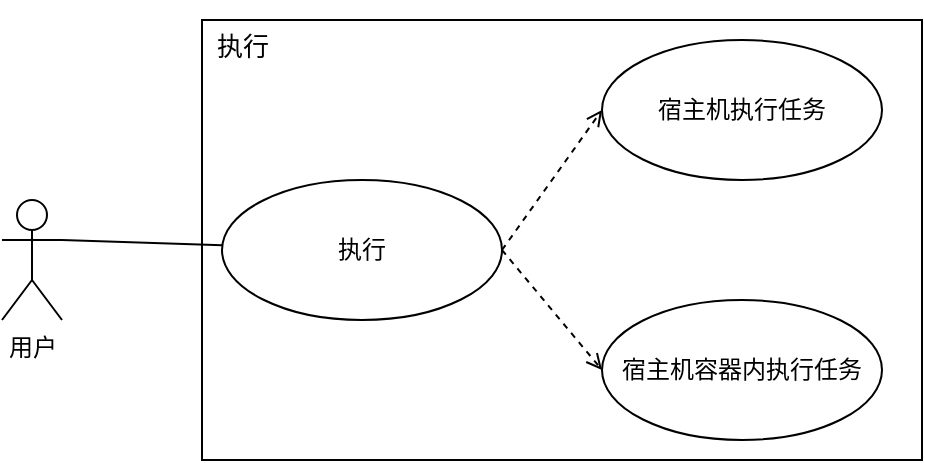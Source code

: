 <mxfile version="21.6.5" type="github">
  <diagram name="第 1 页" id="Wlc3cWirUaBo6eCYiLzQ">
    <mxGraphModel dx="954" dy="458" grid="1" gridSize="10" guides="1" tooltips="1" connect="1" arrows="1" fold="1" page="1" pageScale="1" pageWidth="827" pageHeight="1169" math="0" shadow="0">
      <root>
        <mxCell id="0" />
        <mxCell id="1" parent="0" />
        <mxCell id="9OCXfGyJd7EGRNS2_9ro-1" value="" style="rounded=0;whiteSpace=wrap;html=1;" vertex="1" parent="1">
          <mxGeometry x="250" y="100" width="360" height="220" as="geometry" />
        </mxCell>
        <mxCell id="9OCXfGyJd7EGRNS2_9ro-2" value="用户" style="shape=umlActor;verticalLabelPosition=bottom;verticalAlign=top;html=1;outlineConnect=0;" vertex="1" parent="1">
          <mxGeometry x="150" y="190" width="30" height="60" as="geometry" />
        </mxCell>
        <mxCell id="9OCXfGyJd7EGRNS2_9ro-3" value="&lt;span style=&quot;font-weight: normal;&quot;&gt;&lt;font style=&quot;font-size: 13px;&quot;&gt;执行&lt;/font&gt;&lt;/span&gt;" style="text;strokeColor=none;fillColor=none;html=1;fontSize=24;fontStyle=1;verticalAlign=middle;align=center;" vertex="1" parent="1">
          <mxGeometry x="220" y="90" width="100" height="40" as="geometry" />
        </mxCell>
        <mxCell id="9OCXfGyJd7EGRNS2_9ro-4" style="rounded=0;orthogonalLoop=1;jettySize=auto;html=1;entryX=0;entryY=0.5;entryDx=0;entryDy=0;dashed=1;endArrow=open;endFill=0;exitX=1;exitY=0.5;exitDx=0;exitDy=0;" edge="1" parent="1" source="9OCXfGyJd7EGRNS2_9ro-6" target="9OCXfGyJd7EGRNS2_9ro-7">
          <mxGeometry relative="1" as="geometry" />
        </mxCell>
        <mxCell id="9OCXfGyJd7EGRNS2_9ro-5" style="rounded=0;orthogonalLoop=1;jettySize=auto;html=1;entryX=0;entryY=0.5;entryDx=0;entryDy=0;exitX=1;exitY=0.5;exitDx=0;exitDy=0;dashed=1;endArrow=open;endFill=0;" edge="1" parent="1" source="9OCXfGyJd7EGRNS2_9ro-6" target="9OCXfGyJd7EGRNS2_9ro-8">
          <mxGeometry relative="1" as="geometry" />
        </mxCell>
        <mxCell id="9OCXfGyJd7EGRNS2_9ro-6" value="执行" style="ellipse;whiteSpace=wrap;html=1;" vertex="1" parent="1">
          <mxGeometry x="260" y="180" width="140" height="70" as="geometry" />
        </mxCell>
        <mxCell id="9OCXfGyJd7EGRNS2_9ro-7" value="宿主机执行任务" style="ellipse;whiteSpace=wrap;html=1;" vertex="1" parent="1">
          <mxGeometry x="450" y="110" width="140" height="70" as="geometry" />
        </mxCell>
        <mxCell id="9OCXfGyJd7EGRNS2_9ro-8" value="宿主机容器内执行任务" style="ellipse;whiteSpace=wrap;html=1;" vertex="1" parent="1">
          <mxGeometry x="450" y="240" width="140" height="70" as="geometry" />
        </mxCell>
        <mxCell id="9OCXfGyJd7EGRNS2_9ro-9" style="rounded=0;orthogonalLoop=1;jettySize=auto;html=1;endArrow=none;endFill=0;exitX=1;exitY=0.333;exitDx=0;exitDy=0;exitPerimeter=0;" edge="1" parent="1" source="9OCXfGyJd7EGRNS2_9ro-2" target="9OCXfGyJd7EGRNS2_9ro-6">
          <mxGeometry relative="1" as="geometry" />
        </mxCell>
      </root>
    </mxGraphModel>
  </diagram>
</mxfile>
